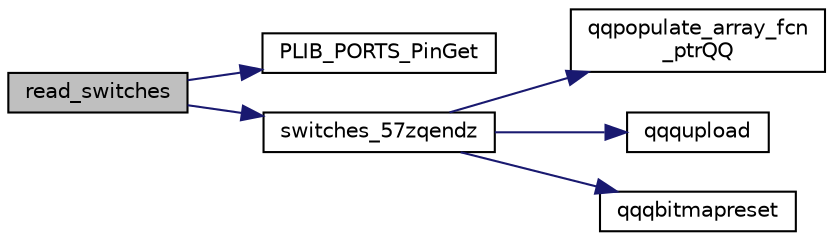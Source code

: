 digraph "read_switches"
{
  edge [fontname="Helvetica",fontsize="10",labelfontname="Helvetica",labelfontsize="10"];
  node [fontname="Helvetica",fontsize="10",shape=record];
  rankdir="LR";
  Node1693 [label="read_switches",height=0.2,width=0.4,color="black", fillcolor="grey75", style="filled", fontcolor="black"];
  Node1693 -> Node1694 [color="midnightblue",fontsize="10",style="solid",fontname="Helvetica"];
  Node1694 [label="PLIB_PORTS_PinGet",height=0.2,width=0.4,color="black", fillcolor="white", style="filled",URL="$inszt__switches_8c.html#acef95f2687d395688e38a6593d8b8228"];
  Node1693 -> Node1695 [color="midnightblue",fontsize="10",style="solid",fontname="Helvetica"];
  Node1695 [label="switches_57zqendz",height=0.2,width=0.4,color="black", fillcolor="white", style="filled",URL="$inszt__switches_8c.html#ad51832297247c1ed4a8e22659b160627"];
  Node1695 -> Node1696 [color="midnightblue",fontsize="10",style="solid",fontname="Helvetica"];
  Node1696 [label="qqpopulate_array_fcn\l_ptrQQ",height=0.2,width=0.4,color="black", fillcolor="white", style="filled",URL="$inszt__switches_8c.html#a4ad6fa1bb94fc1c3ac2dc30925106081"];
  Node1695 -> Node1697 [color="midnightblue",fontsize="10",style="solid",fontname="Helvetica"];
  Node1697 [label="qqqupload",height=0.2,width=0.4,color="black", fillcolor="white", style="filled",URL="$inszt__switches_8c.html#a109761d7f84a96b5606e507bace276b5"];
  Node1695 -> Node1698 [color="midnightblue",fontsize="10",style="solid",fontname="Helvetica"];
  Node1698 [label="qqqbitmapreset",height=0.2,width=0.4,color="black", fillcolor="white", style="filled",URL="$inszt__switches_8c.html#a5688fceaed93ba591e78ee15ccb0187f"];
}
